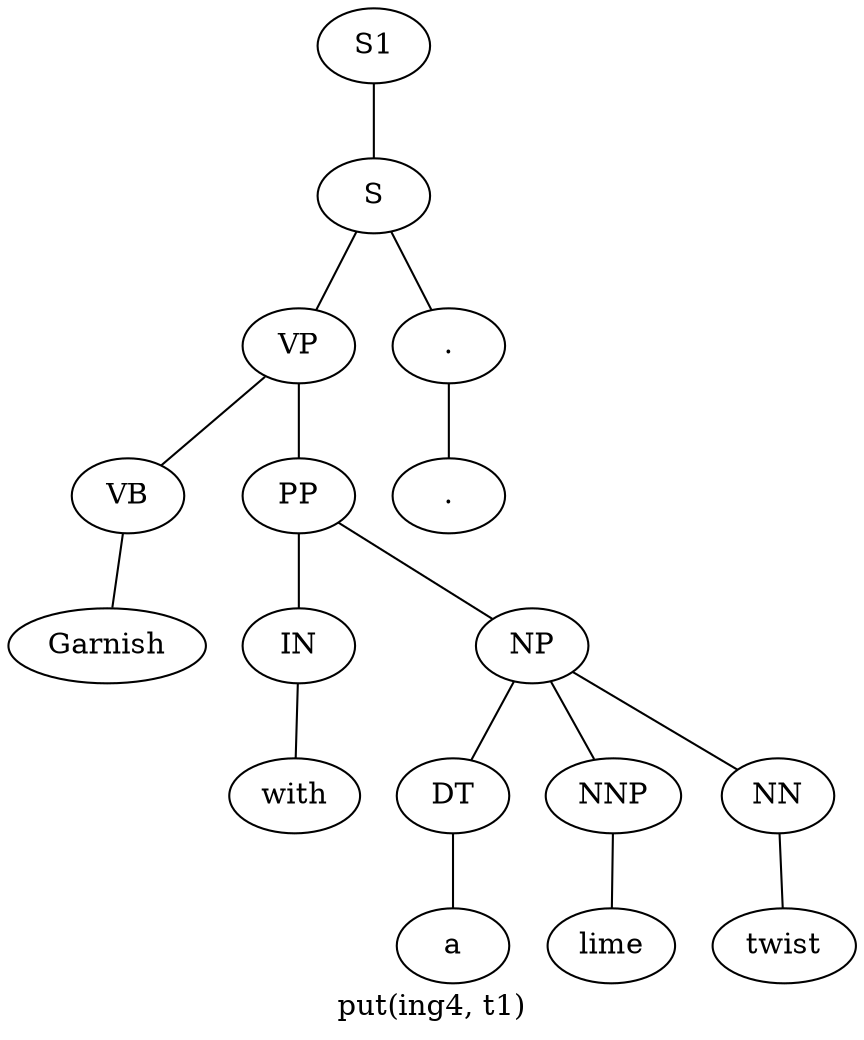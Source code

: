 graph SyntaxGraph {
	label = "put(ing4, t1)";
	Node0 [label="S1"];
	Node1 [label="S"];
	Node2 [label="VP"];
	Node3 [label="VB"];
	Node4 [label="Garnish"];
	Node5 [label="PP"];
	Node6 [label="IN"];
	Node7 [label="with"];
	Node8 [label="NP"];
	Node9 [label="DT"];
	Node10 [label="a"];
	Node11 [label="NNP"];
	Node12 [label="lime"];
	Node13 [label="NN"];
	Node14 [label="twist"];
	Node15 [label="."];
	Node16 [label="."];

	Node0 -- Node1;
	Node1 -- Node2;
	Node1 -- Node15;
	Node2 -- Node3;
	Node2 -- Node5;
	Node3 -- Node4;
	Node5 -- Node6;
	Node5 -- Node8;
	Node6 -- Node7;
	Node8 -- Node9;
	Node8 -- Node11;
	Node8 -- Node13;
	Node9 -- Node10;
	Node11 -- Node12;
	Node13 -- Node14;
	Node15 -- Node16;
}